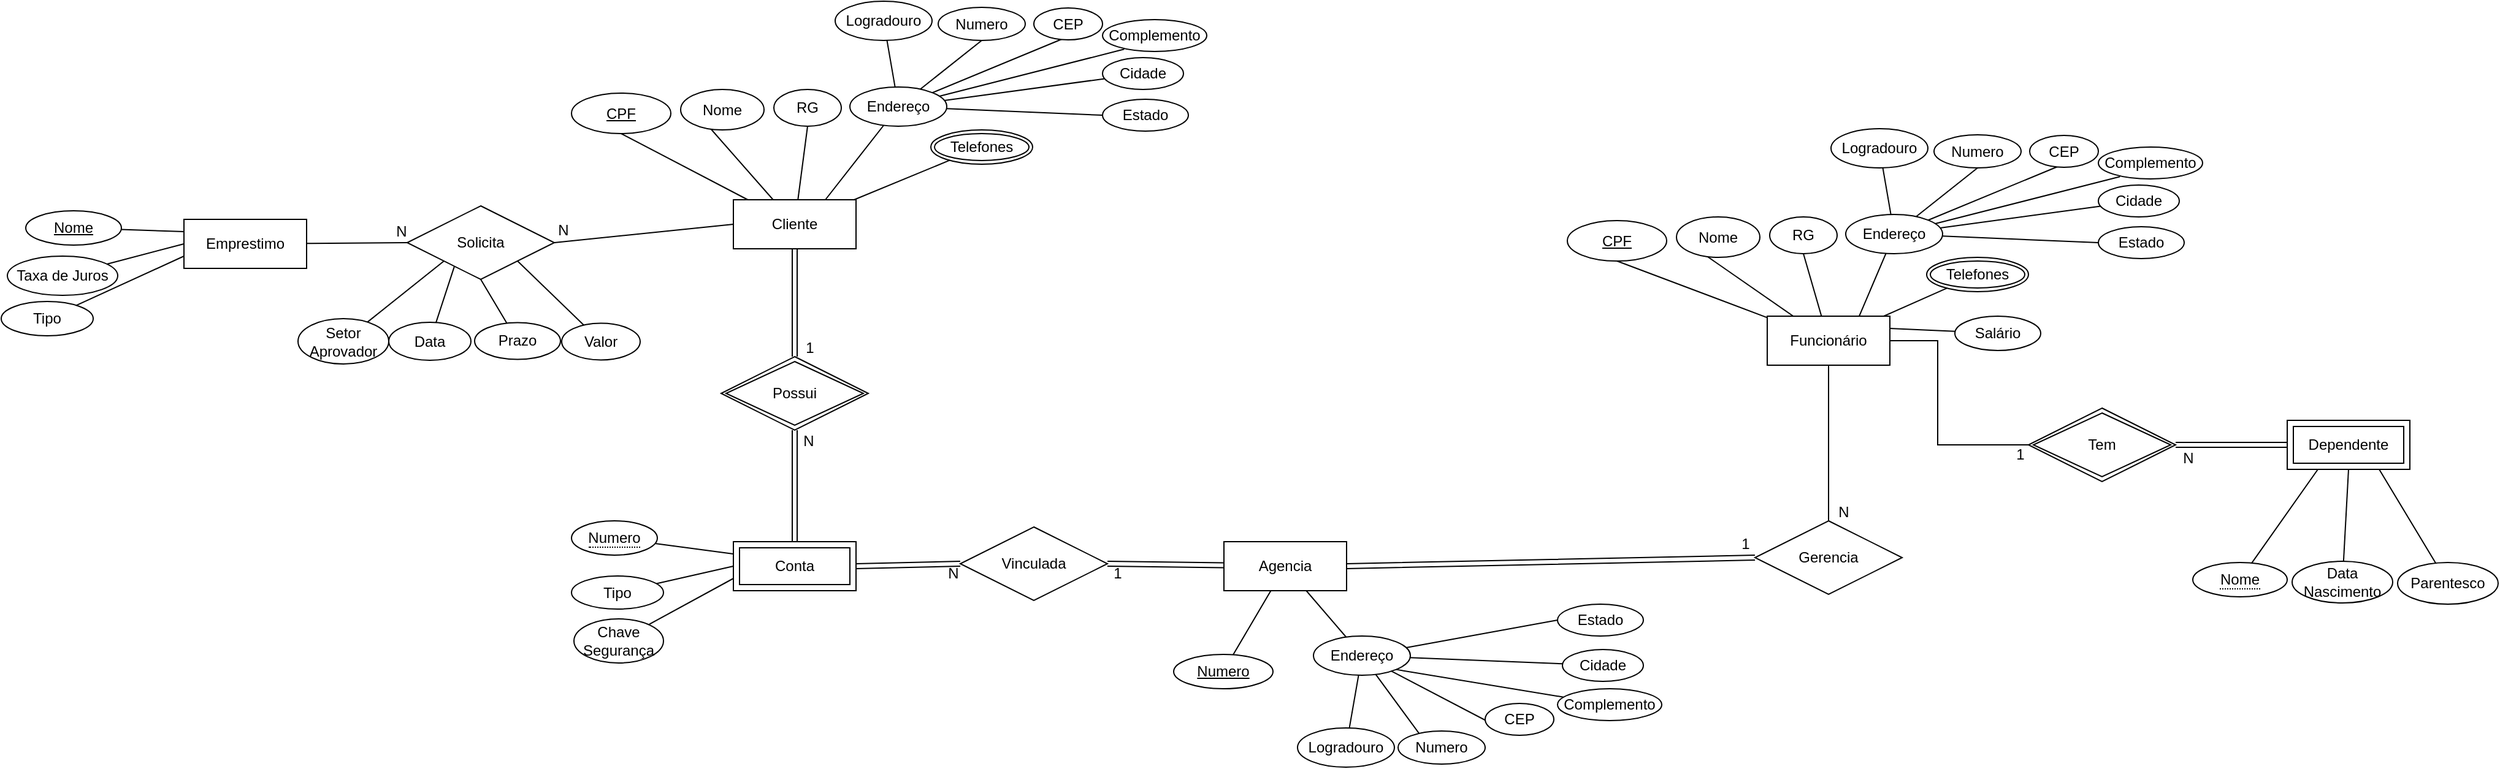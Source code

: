 <mxfile version="13.6.6" type="device"><diagram id="ZslPrtFX_66jHHg5Ma00" name="Page-1"><mxGraphModel dx="1692" dy="457" grid="0" gridSize="10" guides="1" tooltips="1" connect="1" arrows="1" fold="1" page="1" pageScale="1" pageWidth="827" pageHeight="1169" math="0" shadow="0"><root><mxCell id="0"/><mxCell id="1" parent="0"/><mxCell id="2FITKxRoyuetiLsGQsnY-49" style="edgeStyle=none;rounded=0;orthogonalLoop=1;jettySize=auto;html=1;entryX=0.5;entryY=1;entryDx=0;entryDy=0;endArrow=none;endFill=0;" parent="1" source="2FITKxRoyuetiLsGQsnY-1" target="2FITKxRoyuetiLsGQsnY-48" edge="1"><mxGeometry relative="1" as="geometry"/></mxCell><mxCell id="2FITKxRoyuetiLsGQsnY-51" style="edgeStyle=none;rounded=0;orthogonalLoop=1;jettySize=auto;html=1;entryX=0.353;entryY=0.955;entryDx=0;entryDy=0;entryPerimeter=0;endArrow=none;endFill=0;" parent="1" source="2FITKxRoyuetiLsGQsnY-1" target="2FITKxRoyuetiLsGQsnY-50" edge="1"><mxGeometry relative="1" as="geometry"/></mxCell><mxCell id="2FITKxRoyuetiLsGQsnY-53" style="edgeStyle=none;rounded=0;orthogonalLoop=1;jettySize=auto;html=1;entryX=0.5;entryY=1;entryDx=0;entryDy=0;endArrow=none;endFill=0;" parent="1" source="2FITKxRoyuetiLsGQsnY-1" target="2FITKxRoyuetiLsGQsnY-52" edge="1"><mxGeometry relative="1" as="geometry"/></mxCell><mxCell id="2FITKxRoyuetiLsGQsnY-86" style="edgeStyle=none;rounded=0;orthogonalLoop=1;jettySize=auto;html=1;entryX=0.5;entryY=0;entryDx=0;entryDy=0;endArrow=none;endFill=0;shape=link;" parent="1" source="2FITKxRoyuetiLsGQsnY-1" target="2FITKxRoyuetiLsGQsnY-167" edge="1"><mxGeometry relative="1" as="geometry"><mxPoint x="273" y="396" as="targetPoint"/></mxGeometry></mxCell><mxCell id="2FITKxRoyuetiLsGQsnY-1" value="Cliente" style="whiteSpace=wrap;html=1;align=center;" parent="1" vertex="1"><mxGeometry x="223" y="266" width="100" height="40" as="geometry"/></mxCell><mxCell id="2FITKxRoyuetiLsGQsnY-48" value="CPF" style="ellipse;whiteSpace=wrap;html=1;align=center;fontStyle=4;" parent="1" vertex="1"><mxGeometry x="91" y="179" width="81" height="33" as="geometry"/></mxCell><mxCell id="2FITKxRoyuetiLsGQsnY-50" value="Nome" style="ellipse;whiteSpace=wrap;html=1;align=center;" parent="1" vertex="1"><mxGeometry x="180" y="176" width="68" height="33" as="geometry"/></mxCell><mxCell id="2FITKxRoyuetiLsGQsnY-52" value="RG" style="ellipse;whiteSpace=wrap;html=1;align=center;" parent="1" vertex="1"><mxGeometry x="256" y="176" width="55" height="30" as="geometry"/></mxCell><mxCell id="2FITKxRoyuetiLsGQsnY-56" style="edgeStyle=none;rounded=0;orthogonalLoop=1;jettySize=auto;html=1;endArrow=none;endFill=0;" parent="1" source="2FITKxRoyuetiLsGQsnY-54" target="2FITKxRoyuetiLsGQsnY-55" edge="1"><mxGeometry relative="1" as="geometry"/></mxCell><mxCell id="2FITKxRoyuetiLsGQsnY-59" style="edgeStyle=none;rounded=0;orthogonalLoop=1;jettySize=auto;html=1;entryX=0.5;entryY=1;entryDx=0;entryDy=0;endArrow=none;endFill=0;" parent="1" source="2FITKxRoyuetiLsGQsnY-54" target="2FITKxRoyuetiLsGQsnY-58" edge="1"><mxGeometry relative="1" as="geometry"/></mxCell><mxCell id="2FITKxRoyuetiLsGQsnY-64" style="edgeStyle=none;rounded=0;orthogonalLoop=1;jettySize=auto;html=1;entryX=0.405;entryY=0.981;entryDx=0;entryDy=0;entryPerimeter=0;endArrow=none;endFill=0;" parent="1" source="2FITKxRoyuetiLsGQsnY-54" target="2FITKxRoyuetiLsGQsnY-60" edge="1"><mxGeometry relative="1" as="geometry"/></mxCell><mxCell id="2FITKxRoyuetiLsGQsnY-65" style="edgeStyle=none;rounded=0;orthogonalLoop=1;jettySize=auto;html=1;entryX=0.208;entryY=0.929;entryDx=0;entryDy=0;entryPerimeter=0;endArrow=none;endFill=0;" parent="1" source="2FITKxRoyuetiLsGQsnY-54" target="2FITKxRoyuetiLsGQsnY-61" edge="1"><mxGeometry relative="1" as="geometry"/></mxCell><mxCell id="2FITKxRoyuetiLsGQsnY-66" style="edgeStyle=none;rounded=0;orthogonalLoop=1;jettySize=auto;html=1;endArrow=none;endFill=0;" parent="1" source="2FITKxRoyuetiLsGQsnY-54" target="2FITKxRoyuetiLsGQsnY-62" edge="1"><mxGeometry relative="1" as="geometry"/></mxCell><mxCell id="2FITKxRoyuetiLsGQsnY-67" style="edgeStyle=none;rounded=0;orthogonalLoop=1;jettySize=auto;html=1;entryX=0;entryY=0.5;entryDx=0;entryDy=0;endArrow=none;endFill=0;" parent="1" source="2FITKxRoyuetiLsGQsnY-54" target="2FITKxRoyuetiLsGQsnY-63" edge="1"><mxGeometry relative="1" as="geometry"/></mxCell><mxCell id="2FITKxRoyuetiLsGQsnY-68" style="edgeStyle=none;rounded=0;orthogonalLoop=1;jettySize=auto;html=1;entryX=0.75;entryY=0;entryDx=0;entryDy=0;endArrow=none;endFill=0;" parent="1" source="2FITKxRoyuetiLsGQsnY-54" target="2FITKxRoyuetiLsGQsnY-1" edge="1"><mxGeometry relative="1" as="geometry"/></mxCell><mxCell id="2FITKxRoyuetiLsGQsnY-54" value="Endereço" style="ellipse;whiteSpace=wrap;html=1;align=center;" parent="1" vertex="1"><mxGeometry x="318" y="174" width="79" height="32" as="geometry"/></mxCell><mxCell id="2FITKxRoyuetiLsGQsnY-55" value="Logradouro" style="ellipse;whiteSpace=wrap;html=1;align=center;" parent="1" vertex="1"><mxGeometry x="306" y="104" width="79" height="32" as="geometry"/></mxCell><mxCell id="2FITKxRoyuetiLsGQsnY-58" value="Numero" style="ellipse;whiteSpace=wrap;html=1;align=center;" parent="1" vertex="1"><mxGeometry x="390" y="109" width="71" height="27" as="geometry"/></mxCell><mxCell id="2FITKxRoyuetiLsGQsnY-60" value="CEP" style="ellipse;whiteSpace=wrap;html=1;align=center;" parent="1" vertex="1"><mxGeometry x="468" y="109.5" width="56" height="26" as="geometry"/></mxCell><mxCell id="2FITKxRoyuetiLsGQsnY-61" value="Complemento" style="ellipse;whiteSpace=wrap;html=1;align=center;" parent="1" vertex="1"><mxGeometry x="524" y="119" width="85" height="26" as="geometry"/></mxCell><mxCell id="2FITKxRoyuetiLsGQsnY-62" value="Cidade" style="ellipse;whiteSpace=wrap;html=1;align=center;" parent="1" vertex="1"><mxGeometry x="524" y="150" width="66" height="26" as="geometry"/></mxCell><mxCell id="2FITKxRoyuetiLsGQsnY-63" value="Estado" style="ellipse;whiteSpace=wrap;html=1;align=center;" parent="1" vertex="1"><mxGeometry x="524" y="184" width="70" height="26" as="geometry"/></mxCell><mxCell id="2FITKxRoyuetiLsGQsnY-79" style="edgeStyle=none;rounded=0;orthogonalLoop=1;jettySize=auto;html=1;endArrow=none;endFill=0;" parent="1" source="2FITKxRoyuetiLsGQsnY-77" target="2FITKxRoyuetiLsGQsnY-1" edge="1"><mxGeometry relative="1" as="geometry"/></mxCell><mxCell id="2FITKxRoyuetiLsGQsnY-77" value="Telefones" style="ellipse;shape=doubleEllipse;margin=3;whiteSpace=wrap;html=1;align=center;" parent="1" vertex="1"><mxGeometry x="384" y="209" width="83" height="28" as="geometry"/></mxCell><mxCell id="2FITKxRoyuetiLsGQsnY-87" style="edgeStyle=none;rounded=0;orthogonalLoop=1;jettySize=auto;html=1;entryX=0.5;entryY=0;entryDx=0;entryDy=0;endArrow=none;endFill=0;exitX=0.5;exitY=1;exitDx=0;exitDy=0;shape=link;" parent="1" source="2FITKxRoyuetiLsGQsnY-167" target="2FITKxRoyuetiLsGQsnY-164" edge="1"><mxGeometry relative="1" as="geometry"><mxPoint x="273" y="456" as="sourcePoint"/><mxPoint x="273" y="538" as="targetPoint"/></mxGeometry></mxCell><mxCell id="2FITKxRoyuetiLsGQsnY-89" style="edgeStyle=none;rounded=0;orthogonalLoop=1;jettySize=auto;html=1;exitX=0.5;exitY=1;exitDx=0;exitDy=0;endArrow=none;endFill=0;" parent="1" edge="1"><mxGeometry relative="1" as="geometry"><mxPoint x="128.5" y="563" as="sourcePoint"/><mxPoint x="128.5" y="563" as="targetPoint"/></mxGeometry></mxCell><mxCell id="2FITKxRoyuetiLsGQsnY-96" style="edgeStyle=none;rounded=0;orthogonalLoop=1;jettySize=auto;html=1;entryX=0;entryY=0.5;entryDx=0;entryDy=0;endArrow=none;endFill=0;" parent="1" source="2FITKxRoyuetiLsGQsnY-95" target="2FITKxRoyuetiLsGQsnY-164" edge="1"><mxGeometry relative="1" as="geometry"><mxPoint x="223" y="558" as="targetPoint"/></mxGeometry></mxCell><mxCell id="2FITKxRoyuetiLsGQsnY-95" value="Tipo" style="ellipse;whiteSpace=wrap;html=1;align=center;" parent="1" vertex="1"><mxGeometry x="91" y="573" width="75" height="27" as="geometry"/></mxCell><mxCell id="2FITKxRoyuetiLsGQsnY-98" style="edgeStyle=none;rounded=0;orthogonalLoop=1;jettySize=auto;html=1;entryX=0;entryY=0.75;entryDx=0;entryDy=0;endArrow=none;endFill=0;" parent="1" source="2FITKxRoyuetiLsGQsnY-97" target="2FITKxRoyuetiLsGQsnY-164" edge="1"><mxGeometry relative="1" as="geometry"><mxPoint x="223" y="568" as="targetPoint"/></mxGeometry></mxCell><mxCell id="2FITKxRoyuetiLsGQsnY-97" value="Chave Segurança" style="ellipse;whiteSpace=wrap;html=1;align=center;" parent="1" vertex="1"><mxGeometry x="93" y="608" width="73" height="36" as="geometry"/></mxCell><mxCell id="2FITKxRoyuetiLsGQsnY-118" style="edgeStyle=none;rounded=0;orthogonalLoop=1;jettySize=auto;html=1;entryX=1;entryY=0.5;entryDx=0;entryDy=0;endArrow=none;endFill=0;shape=link;" parent="1" source="2FITKxRoyuetiLsGQsnY-99" target="2FITKxRoyuetiLsGQsnY-117" edge="1"><mxGeometry relative="1" as="geometry"/></mxCell><mxCell id="2FITKxRoyuetiLsGQsnY-148" style="edgeStyle=none;rounded=0;orthogonalLoop=1;jettySize=auto;html=1;entryX=0;entryY=0.5;entryDx=0;entryDy=0;endArrow=none;endFill=0;exitX=1;exitY=0.5;exitDx=0;exitDy=0;shape=link;" parent="1" source="2FITKxRoyuetiLsGQsnY-99" target="2FITKxRoyuetiLsGQsnY-145" edge="1"><mxGeometry relative="1" as="geometry"/></mxCell><mxCell id="2FITKxRoyuetiLsGQsnY-99" value="Agencia" style="whiteSpace=wrap;html=1;align=center;" parent="1" vertex="1"><mxGeometry x="623" y="545" width="100" height="40" as="geometry"/></mxCell><mxCell id="2FITKxRoyuetiLsGQsnY-101" style="edgeStyle=none;rounded=0;orthogonalLoop=1;jettySize=auto;html=1;endArrow=none;endFill=0;" parent="1" source="2FITKxRoyuetiLsGQsnY-100" target="2FITKxRoyuetiLsGQsnY-99" edge="1"><mxGeometry relative="1" as="geometry"/></mxCell><mxCell id="2FITKxRoyuetiLsGQsnY-100" value="Numero" style="ellipse;whiteSpace=wrap;html=1;align=center;fontStyle=4;" parent="1" vertex="1"><mxGeometry x="582" y="637" width="81" height="28" as="geometry"/></mxCell><mxCell id="2FITKxRoyuetiLsGQsnY-102" style="edgeStyle=none;rounded=0;orthogonalLoop=1;jettySize=auto;html=1;endArrow=none;endFill=0;" parent="1" source="2FITKxRoyuetiLsGQsnY-108" target="2FITKxRoyuetiLsGQsnY-109" edge="1"><mxGeometry relative="1" as="geometry"/></mxCell><mxCell id="2FITKxRoyuetiLsGQsnY-103" style="edgeStyle=none;rounded=0;orthogonalLoop=1;jettySize=auto;html=1;entryX=0.5;entryY=1;entryDx=0;entryDy=0;endArrow=none;endFill=0;" parent="1" source="2FITKxRoyuetiLsGQsnY-108" target="2FITKxRoyuetiLsGQsnY-110" edge="1"><mxGeometry relative="1" as="geometry"/></mxCell><mxCell id="2FITKxRoyuetiLsGQsnY-104" style="edgeStyle=none;rounded=0;orthogonalLoop=1;jettySize=auto;html=1;entryX=0.405;entryY=0.981;entryDx=0;entryDy=0;entryPerimeter=0;endArrow=none;endFill=0;" parent="1" source="2FITKxRoyuetiLsGQsnY-108" target="2FITKxRoyuetiLsGQsnY-111" edge="1"><mxGeometry relative="1" as="geometry"/></mxCell><mxCell id="2FITKxRoyuetiLsGQsnY-106" style="edgeStyle=none;rounded=0;orthogonalLoop=1;jettySize=auto;html=1;endArrow=none;endFill=0;" parent="1" source="2FITKxRoyuetiLsGQsnY-108" target="2FITKxRoyuetiLsGQsnY-113" edge="1"><mxGeometry relative="1" as="geometry"/></mxCell><mxCell id="2FITKxRoyuetiLsGQsnY-107" style="edgeStyle=none;rounded=0;orthogonalLoop=1;jettySize=auto;html=1;entryX=0;entryY=0.5;entryDx=0;entryDy=0;endArrow=none;endFill=0;" parent="1" source="2FITKxRoyuetiLsGQsnY-108" target="2FITKxRoyuetiLsGQsnY-114" edge="1"><mxGeometry relative="1" as="geometry"/></mxCell><mxCell id="2FITKxRoyuetiLsGQsnY-115" style="edgeStyle=none;rounded=0;orthogonalLoop=1;jettySize=auto;html=1;endArrow=none;endFill=0;" parent="1" source="2FITKxRoyuetiLsGQsnY-108" target="2FITKxRoyuetiLsGQsnY-99" edge="1"><mxGeometry relative="1" as="geometry"/></mxCell><mxCell id="2FITKxRoyuetiLsGQsnY-108" value="Endereço" style="ellipse;whiteSpace=wrap;html=1;align=center;" parent="1" vertex="1"><mxGeometry x="696" y="622" width="79" height="32" as="geometry"/></mxCell><mxCell id="2FITKxRoyuetiLsGQsnY-109" value="Logradouro" style="ellipse;whiteSpace=wrap;html=1;align=center;" parent="1" vertex="1"><mxGeometry x="683" y="697" width="79" height="32" as="geometry"/></mxCell><mxCell id="2FITKxRoyuetiLsGQsnY-110" value="Numero" style="ellipse;whiteSpace=wrap;html=1;align=center;" parent="1" vertex="1"><mxGeometry x="765" y="699.5" width="71" height="27" as="geometry"/></mxCell><mxCell id="2FITKxRoyuetiLsGQsnY-111" value="CEP" style="ellipse;whiteSpace=wrap;html=1;align=center;" parent="1" vertex="1"><mxGeometry x="836" y="677" width="56" height="26" as="geometry"/></mxCell><mxCell id="2FITKxRoyuetiLsGQsnY-116" style="edgeStyle=none;rounded=0;orthogonalLoop=1;jettySize=auto;html=1;entryX=1;entryY=1;entryDx=0;entryDy=0;endArrow=none;endFill=0;" parent="1" source="2FITKxRoyuetiLsGQsnY-112" target="2FITKxRoyuetiLsGQsnY-108" edge="1"><mxGeometry relative="1" as="geometry"/></mxCell><mxCell id="2FITKxRoyuetiLsGQsnY-112" value="Complemento" style="ellipse;whiteSpace=wrap;html=1;align=center;" parent="1" vertex="1"><mxGeometry x="895" y="665" width="85" height="26" as="geometry"/></mxCell><mxCell id="2FITKxRoyuetiLsGQsnY-113" value="Cidade" style="ellipse;whiteSpace=wrap;html=1;align=center;" parent="1" vertex="1"><mxGeometry x="899" y="633" width="66" height="26" as="geometry"/></mxCell><mxCell id="2FITKxRoyuetiLsGQsnY-114" value="Estado" style="ellipse;whiteSpace=wrap;html=1;align=center;" parent="1" vertex="1"><mxGeometry x="895" y="596" width="70" height="26" as="geometry"/></mxCell><mxCell id="2FITKxRoyuetiLsGQsnY-119" style="edgeStyle=none;rounded=0;orthogonalLoop=1;jettySize=auto;html=1;entryX=1;entryY=0.5;entryDx=0;entryDy=0;endArrow=none;endFill=0;exitX=0;exitY=0.5;exitDx=0;exitDy=0;shape=link;" parent="1" source="2FITKxRoyuetiLsGQsnY-117" target="2FITKxRoyuetiLsGQsnY-164" edge="1"><mxGeometry relative="1" as="geometry"><mxPoint x="323" y="558" as="targetPoint"/></mxGeometry></mxCell><mxCell id="2FITKxRoyuetiLsGQsnY-117" value="Vinculada" style="shape=rhombus;perimeter=rhombusPerimeter;whiteSpace=wrap;html=1;align=center;" parent="1" vertex="1"><mxGeometry x="408" y="533" width="120" height="60" as="geometry"/></mxCell><mxCell id="2FITKxRoyuetiLsGQsnY-120" style="edgeStyle=none;rounded=0;orthogonalLoop=1;jettySize=auto;html=1;entryX=0.5;entryY=1;entryDx=0;entryDy=0;endArrow=none;endFill=0;" parent="1" source="2FITKxRoyuetiLsGQsnY-123" target="2FITKxRoyuetiLsGQsnY-124" edge="1"><mxGeometry relative="1" as="geometry"/></mxCell><mxCell id="2FITKxRoyuetiLsGQsnY-121" style="edgeStyle=none;rounded=0;orthogonalLoop=1;jettySize=auto;html=1;entryX=0.353;entryY=0.955;entryDx=0;entryDy=0;entryPerimeter=0;endArrow=none;endFill=0;" parent="1" source="2FITKxRoyuetiLsGQsnY-123" target="2FITKxRoyuetiLsGQsnY-125" edge="1"><mxGeometry relative="1" as="geometry"/></mxCell><mxCell id="2FITKxRoyuetiLsGQsnY-122" style="edgeStyle=none;rounded=0;orthogonalLoop=1;jettySize=auto;html=1;entryX=0.5;entryY=1;entryDx=0;entryDy=0;endArrow=none;endFill=0;" parent="1" source="2FITKxRoyuetiLsGQsnY-123" target="2FITKxRoyuetiLsGQsnY-126" edge="1"><mxGeometry relative="1" as="geometry"/></mxCell><mxCell id="2FITKxRoyuetiLsGQsnY-159" style="edgeStyle=orthogonalEdgeStyle;rounded=0;orthogonalLoop=1;jettySize=auto;html=1;entryX=0;entryY=0.5;entryDx=0;entryDy=0;endArrow=none;endFill=0;" parent="1" source="2FITKxRoyuetiLsGQsnY-123" target="2FITKxRoyuetiLsGQsnY-158" edge="1"><mxGeometry relative="1" as="geometry"><Array as="points"><mxPoint x="1205" y="381"/><mxPoint x="1205" y="466"/></Array></mxGeometry></mxCell><mxCell id="2FITKxRoyuetiLsGQsnY-123" value="Funcionário" style="whiteSpace=wrap;html=1;align=center;" parent="1" vertex="1"><mxGeometry x="1066" y="361" width="100" height="40" as="geometry"/></mxCell><mxCell id="2FITKxRoyuetiLsGQsnY-124" value="CPF" style="ellipse;whiteSpace=wrap;html=1;align=center;fontStyle=4;" parent="1" vertex="1"><mxGeometry x="903" y="283" width="81" height="33" as="geometry"/></mxCell><mxCell id="2FITKxRoyuetiLsGQsnY-125" value="Nome" style="ellipse;whiteSpace=wrap;html=1;align=center;" parent="1" vertex="1"><mxGeometry x="992" y="280" width="68" height="33" as="geometry"/></mxCell><mxCell id="2FITKxRoyuetiLsGQsnY-126" value="RG" style="ellipse;whiteSpace=wrap;html=1;align=center;" parent="1" vertex="1"><mxGeometry x="1068" y="280" width="55" height="30" as="geometry"/></mxCell><mxCell id="2FITKxRoyuetiLsGQsnY-127" style="edgeStyle=none;rounded=0;orthogonalLoop=1;jettySize=auto;html=1;endArrow=none;endFill=0;" parent="1" source="2FITKxRoyuetiLsGQsnY-134" target="2FITKxRoyuetiLsGQsnY-135" edge="1"><mxGeometry relative="1" as="geometry"/></mxCell><mxCell id="2FITKxRoyuetiLsGQsnY-128" style="edgeStyle=none;rounded=0;orthogonalLoop=1;jettySize=auto;html=1;entryX=0.5;entryY=1;entryDx=0;entryDy=0;endArrow=none;endFill=0;" parent="1" source="2FITKxRoyuetiLsGQsnY-134" target="2FITKxRoyuetiLsGQsnY-136" edge="1"><mxGeometry relative="1" as="geometry"/></mxCell><mxCell id="2FITKxRoyuetiLsGQsnY-129" style="edgeStyle=none;rounded=0;orthogonalLoop=1;jettySize=auto;html=1;entryX=0.405;entryY=0.981;entryDx=0;entryDy=0;entryPerimeter=0;endArrow=none;endFill=0;" parent="1" source="2FITKxRoyuetiLsGQsnY-134" target="2FITKxRoyuetiLsGQsnY-137" edge="1"><mxGeometry relative="1" as="geometry"/></mxCell><mxCell id="2FITKxRoyuetiLsGQsnY-130" style="edgeStyle=none;rounded=0;orthogonalLoop=1;jettySize=auto;html=1;entryX=0.208;entryY=0.929;entryDx=0;entryDy=0;entryPerimeter=0;endArrow=none;endFill=0;" parent="1" source="2FITKxRoyuetiLsGQsnY-134" target="2FITKxRoyuetiLsGQsnY-138" edge="1"><mxGeometry relative="1" as="geometry"/></mxCell><mxCell id="2FITKxRoyuetiLsGQsnY-131" style="edgeStyle=none;rounded=0;orthogonalLoop=1;jettySize=auto;html=1;endArrow=none;endFill=0;" parent="1" source="2FITKxRoyuetiLsGQsnY-134" target="2FITKxRoyuetiLsGQsnY-139" edge="1"><mxGeometry relative="1" as="geometry"/></mxCell><mxCell id="2FITKxRoyuetiLsGQsnY-132" style="edgeStyle=none;rounded=0;orthogonalLoop=1;jettySize=auto;html=1;entryX=0;entryY=0.5;entryDx=0;entryDy=0;endArrow=none;endFill=0;" parent="1" source="2FITKxRoyuetiLsGQsnY-134" target="2FITKxRoyuetiLsGQsnY-140" edge="1"><mxGeometry relative="1" as="geometry"/></mxCell><mxCell id="2FITKxRoyuetiLsGQsnY-133" style="edgeStyle=none;rounded=0;orthogonalLoop=1;jettySize=auto;html=1;entryX=0.75;entryY=0;entryDx=0;entryDy=0;endArrow=none;endFill=0;" parent="1" source="2FITKxRoyuetiLsGQsnY-134" target="2FITKxRoyuetiLsGQsnY-123" edge="1"><mxGeometry relative="1" as="geometry"/></mxCell><mxCell id="2FITKxRoyuetiLsGQsnY-134" value="Endereço" style="ellipse;whiteSpace=wrap;html=1;align=center;" parent="1" vertex="1"><mxGeometry x="1130" y="278" width="79" height="32" as="geometry"/></mxCell><mxCell id="2FITKxRoyuetiLsGQsnY-135" value="Logradouro" style="ellipse;whiteSpace=wrap;html=1;align=center;" parent="1" vertex="1"><mxGeometry x="1118" y="208" width="79" height="32" as="geometry"/></mxCell><mxCell id="2FITKxRoyuetiLsGQsnY-136" value="Numero" style="ellipse;whiteSpace=wrap;html=1;align=center;" parent="1" vertex="1"><mxGeometry x="1202" y="213" width="71" height="27" as="geometry"/></mxCell><mxCell id="2FITKxRoyuetiLsGQsnY-137" value="CEP" style="ellipse;whiteSpace=wrap;html=1;align=center;" parent="1" vertex="1"><mxGeometry x="1280" y="213.5" width="56" height="26" as="geometry"/></mxCell><mxCell id="2FITKxRoyuetiLsGQsnY-138" value="Complemento" style="ellipse;whiteSpace=wrap;html=1;align=center;" parent="1" vertex="1"><mxGeometry x="1336" y="223" width="85" height="26" as="geometry"/></mxCell><mxCell id="2FITKxRoyuetiLsGQsnY-139" value="Cidade" style="ellipse;whiteSpace=wrap;html=1;align=center;" parent="1" vertex="1"><mxGeometry x="1336" y="254" width="66" height="26" as="geometry"/></mxCell><mxCell id="2FITKxRoyuetiLsGQsnY-140" value="Estado" style="ellipse;whiteSpace=wrap;html=1;align=center;" parent="1" vertex="1"><mxGeometry x="1336" y="288" width="70" height="26" as="geometry"/></mxCell><mxCell id="2FITKxRoyuetiLsGQsnY-141" style="edgeStyle=none;rounded=0;orthogonalLoop=1;jettySize=auto;html=1;endArrow=none;endFill=0;" parent="1" source="2FITKxRoyuetiLsGQsnY-142" target="2FITKxRoyuetiLsGQsnY-123" edge="1"><mxGeometry relative="1" as="geometry"/></mxCell><mxCell id="2FITKxRoyuetiLsGQsnY-142" value="Telefones" style="ellipse;shape=doubleEllipse;margin=3;whiteSpace=wrap;html=1;align=center;" parent="1" vertex="1"><mxGeometry x="1196" y="313" width="83" height="28" as="geometry"/></mxCell><mxCell id="2FITKxRoyuetiLsGQsnY-144" style="edgeStyle=none;rounded=0;orthogonalLoop=1;jettySize=auto;html=1;entryX=1;entryY=0.25;entryDx=0;entryDy=0;endArrow=none;endFill=0;" parent="1" source="2FITKxRoyuetiLsGQsnY-143" target="2FITKxRoyuetiLsGQsnY-123" edge="1"><mxGeometry relative="1" as="geometry"/></mxCell><mxCell id="2FITKxRoyuetiLsGQsnY-143" value="Salário" style="ellipse;whiteSpace=wrap;html=1;align=center;" parent="1" vertex="1"><mxGeometry x="1219" y="361" width="70" height="28" as="geometry"/></mxCell><mxCell id="2FITKxRoyuetiLsGQsnY-149" style="edgeStyle=none;rounded=0;orthogonalLoop=1;jettySize=auto;html=1;entryX=0.5;entryY=1;entryDx=0;entryDy=0;endArrow=none;endFill=0;" parent="1" source="2FITKxRoyuetiLsGQsnY-145" target="2FITKxRoyuetiLsGQsnY-123" edge="1"><mxGeometry relative="1" as="geometry"/></mxCell><mxCell id="2FITKxRoyuetiLsGQsnY-145" value="Gerencia" style="shape=rhombus;perimeter=rhombusPerimeter;whiteSpace=wrap;html=1;align=center;rotation=0;" parent="1" vertex="1"><mxGeometry x="1056" y="528" width="120" height="60" as="geometry"/></mxCell><mxCell id="2FITKxRoyuetiLsGQsnY-150" value="Dependente" style="shape=ext;margin=3;double=1;whiteSpace=wrap;html=1;align=center;" parent="1" vertex="1"><mxGeometry x="1490" y="446" width="100" height="40" as="geometry"/></mxCell><mxCell id="2FITKxRoyuetiLsGQsnY-152" style="edgeStyle=none;rounded=0;orthogonalLoop=1;jettySize=auto;html=1;entryX=0.25;entryY=1;entryDx=0;entryDy=0;endArrow=none;endFill=0;" parent="1" source="2FITKxRoyuetiLsGQsnY-151" target="2FITKxRoyuetiLsGQsnY-150" edge="1"><mxGeometry relative="1" as="geometry"/></mxCell><mxCell id="2FITKxRoyuetiLsGQsnY-151" value="&lt;span style=&quot;border-bottom: 1px dotted&quot;&gt;Nome&lt;/span&gt;" style="ellipse;whiteSpace=wrap;html=1;align=center;" parent="1" vertex="1"><mxGeometry x="1413" y="562" width="77" height="28" as="geometry"/></mxCell><mxCell id="2FITKxRoyuetiLsGQsnY-154" style="edgeStyle=none;rounded=0;orthogonalLoop=1;jettySize=auto;html=1;entryX=0.5;entryY=1;entryDx=0;entryDy=0;endArrow=none;endFill=0;" parent="1" source="2FITKxRoyuetiLsGQsnY-153" target="2FITKxRoyuetiLsGQsnY-150" edge="1"><mxGeometry relative="1" as="geometry"/></mxCell><mxCell id="2FITKxRoyuetiLsGQsnY-153" value="Data Nascimento" style="ellipse;whiteSpace=wrap;html=1;align=center;" parent="1" vertex="1"><mxGeometry x="1494" y="561" width="82" height="34" as="geometry"/></mxCell><mxCell id="2FITKxRoyuetiLsGQsnY-156" style="edgeStyle=none;rounded=0;orthogonalLoop=1;jettySize=auto;html=1;entryX=0.75;entryY=1;entryDx=0;entryDy=0;endArrow=none;endFill=0;" parent="1" source="2FITKxRoyuetiLsGQsnY-155" target="2FITKxRoyuetiLsGQsnY-150" edge="1"><mxGeometry relative="1" as="geometry"/></mxCell><mxCell id="2FITKxRoyuetiLsGQsnY-155" value="Parentesco" style="ellipse;whiteSpace=wrap;html=1;align=center;" parent="1" vertex="1"><mxGeometry x="1580" y="562" width="82" height="34" as="geometry"/></mxCell><mxCell id="2FITKxRoyuetiLsGQsnY-160" style="edgeStyle=none;rounded=0;orthogonalLoop=1;jettySize=auto;html=1;entryX=0;entryY=0.5;entryDx=0;entryDy=0;endArrow=none;endFill=0;exitX=1;exitY=0.5;exitDx=0;exitDy=0;shape=link;" parent="1" source="2FITKxRoyuetiLsGQsnY-158" target="2FITKxRoyuetiLsGQsnY-150" edge="1"><mxGeometry relative="1" as="geometry"/></mxCell><mxCell id="2FITKxRoyuetiLsGQsnY-158" value="Tem" style="shape=rhombus;double=1;perimeter=rhombusPerimeter;whiteSpace=wrap;html=1;align=center;" parent="1" vertex="1"><mxGeometry x="1279" y="436" width="120" height="60" as="geometry"/></mxCell><mxCell id="2FITKxRoyuetiLsGQsnY-174" style="edgeStyle=none;rounded=0;orthogonalLoop=1;jettySize=auto;html=1;entryX=0;entryY=0.5;entryDx=0;entryDy=0;endArrow=none;endFill=0;" parent="1" source="2FITKxRoyuetiLsGQsnY-163" target="2FITKxRoyuetiLsGQsnY-171" edge="1"><mxGeometry relative="1" as="geometry"/></mxCell><mxCell id="2FITKxRoyuetiLsGQsnY-163" value="Emprestimo" style="whiteSpace=wrap;html=1;align=center;" parent="1" vertex="1"><mxGeometry x="-225" y="282" width="100" height="40" as="geometry"/></mxCell><mxCell id="2FITKxRoyuetiLsGQsnY-164" value="Conta" style="shape=ext;margin=3;double=1;whiteSpace=wrap;html=1;align=center;" parent="1" vertex="1"><mxGeometry x="223" y="545" width="100" height="40" as="geometry"/></mxCell><mxCell id="2FITKxRoyuetiLsGQsnY-166" style="rounded=0;orthogonalLoop=1;jettySize=auto;html=1;entryX=0;entryY=0.25;entryDx=0;entryDy=0;endArrow=none;endFill=0;" parent="1" source="2FITKxRoyuetiLsGQsnY-165" target="2FITKxRoyuetiLsGQsnY-164" edge="1"><mxGeometry relative="1" as="geometry"/></mxCell><mxCell id="2FITKxRoyuetiLsGQsnY-165" value="&lt;span style=&quot;border-bottom: 1px dotted&quot;&gt;Numero&lt;/span&gt;" style="ellipse;whiteSpace=wrap;html=1;align=center;" parent="1" vertex="1"><mxGeometry x="91" y="528" width="70" height="28" as="geometry"/></mxCell><mxCell id="2FITKxRoyuetiLsGQsnY-167" value="Possui" style="shape=rhombus;double=1;perimeter=rhombusPerimeter;whiteSpace=wrap;html=1;align=center;" parent="1" vertex="1"><mxGeometry x="213" y="394" width="120" height="60" as="geometry"/></mxCell><mxCell id="2FITKxRoyuetiLsGQsnY-169" style="edgeStyle=none;rounded=0;orthogonalLoop=1;jettySize=auto;html=1;entryX=0;entryY=0.25;entryDx=0;entryDy=0;endArrow=none;endFill=0;" parent="1" source="2FITKxRoyuetiLsGQsnY-168" target="2FITKxRoyuetiLsGQsnY-163" edge="1"><mxGeometry relative="1" as="geometry"/></mxCell><mxCell id="2FITKxRoyuetiLsGQsnY-168" value="Nome" style="ellipse;whiteSpace=wrap;html=1;align=center;fontStyle=4;" parent="1" vertex="1"><mxGeometry x="-354" y="275" width="78" height="28" as="geometry"/></mxCell><mxCell id="2FITKxRoyuetiLsGQsnY-176" style="edgeStyle=none;rounded=0;orthogonalLoop=1;jettySize=auto;html=1;entryX=0;entryY=0.5;entryDx=0;entryDy=0;endArrow=none;endFill=0;exitX=1;exitY=0.5;exitDx=0;exitDy=0;" parent="1" source="2FITKxRoyuetiLsGQsnY-171" target="2FITKxRoyuetiLsGQsnY-1" edge="1"><mxGeometry relative="1" as="geometry"/></mxCell><mxCell id="2FITKxRoyuetiLsGQsnY-171" value="Solicita" style="shape=rhombus;perimeter=rhombusPerimeter;whiteSpace=wrap;html=1;align=center;" parent="1" vertex="1"><mxGeometry x="-43" y="271" width="120" height="60" as="geometry"/></mxCell><mxCell id="2FITKxRoyuetiLsGQsnY-173" style="edgeStyle=none;rounded=0;orthogonalLoop=1;jettySize=auto;html=1;entryX=0;entryY=0.5;entryDx=0;entryDy=0;endArrow=none;endFill=0;" parent="1" source="2FITKxRoyuetiLsGQsnY-172" target="2FITKxRoyuetiLsGQsnY-163" edge="1"><mxGeometry relative="1" as="geometry"/></mxCell><mxCell id="2FITKxRoyuetiLsGQsnY-172" value="Taxa de Juros" style="ellipse;whiteSpace=wrap;html=1;align=center;" parent="1" vertex="1"><mxGeometry x="-369" y="312" width="90" height="32" as="geometry"/></mxCell><mxCell id="2FITKxRoyuetiLsGQsnY-178" style="edgeStyle=none;rounded=0;orthogonalLoop=1;jettySize=auto;html=1;endArrow=none;endFill=0;entryX=0.321;entryY=0.822;entryDx=0;entryDy=0;entryPerimeter=0;" parent="1" source="2FITKxRoyuetiLsGQsnY-177" target="2FITKxRoyuetiLsGQsnY-171" edge="1"><mxGeometry relative="1" as="geometry"><mxPoint x="5" y="319" as="targetPoint"/></mxGeometry></mxCell><mxCell id="2FITKxRoyuetiLsGQsnY-177" value="Data" style="ellipse;whiteSpace=wrap;html=1;align=center;" parent="1" vertex="1"><mxGeometry x="-58" y="366" width="67" height="31" as="geometry"/></mxCell><mxCell id="2FITKxRoyuetiLsGQsnY-181" style="edgeStyle=none;rounded=0;orthogonalLoop=1;jettySize=auto;html=1;entryX=0.5;entryY=1;entryDx=0;entryDy=0;endArrow=none;endFill=0;" parent="1" source="2FITKxRoyuetiLsGQsnY-179" target="2FITKxRoyuetiLsGQsnY-171" edge="1"><mxGeometry relative="1" as="geometry"/></mxCell><mxCell id="2FITKxRoyuetiLsGQsnY-179" value="Prazo" style="ellipse;whiteSpace=wrap;html=1;align=center;" parent="1" vertex="1"><mxGeometry x="12" y="366.25" width="70" height="30" as="geometry"/></mxCell><mxCell id="2FITKxRoyuetiLsGQsnY-182" style="edgeStyle=none;rounded=0;orthogonalLoop=1;jettySize=auto;html=1;endArrow=none;endFill=0;entryX=1;entryY=1;entryDx=0;entryDy=0;" parent="1" source="2FITKxRoyuetiLsGQsnY-180" target="2FITKxRoyuetiLsGQsnY-171" edge="1"><mxGeometry relative="1" as="geometry"><mxPoint x="-162.4" y="322.771" as="targetPoint"/></mxGeometry></mxCell><mxCell id="2FITKxRoyuetiLsGQsnY-180" value="Valor" style="ellipse;whiteSpace=wrap;html=1;align=center;" parent="1" vertex="1"><mxGeometry x="83" y="366.75" width="64" height="30" as="geometry"/></mxCell><mxCell id="2FITKxRoyuetiLsGQsnY-184" style="edgeStyle=none;rounded=0;orthogonalLoop=1;jettySize=auto;html=1;entryX=0;entryY=0.75;entryDx=0;entryDy=0;endArrow=none;endFill=0;" parent="1" source="2FITKxRoyuetiLsGQsnY-183" target="2FITKxRoyuetiLsGQsnY-163" edge="1"><mxGeometry relative="1" as="geometry"/></mxCell><mxCell id="2FITKxRoyuetiLsGQsnY-183" value="Tipo" style="ellipse;whiteSpace=wrap;html=1;align=center;" parent="1" vertex="1"><mxGeometry x="-374" y="349" width="75" height="28" as="geometry"/></mxCell><mxCell id="2FITKxRoyuetiLsGQsnY-186" style="edgeStyle=none;rounded=0;orthogonalLoop=1;jettySize=auto;html=1;entryX=0;entryY=1;entryDx=0;entryDy=0;endArrow=none;endFill=0;" parent="1" source="2FITKxRoyuetiLsGQsnY-185" target="2FITKxRoyuetiLsGQsnY-171" edge="1"><mxGeometry relative="1" as="geometry"/></mxCell><mxCell id="2FITKxRoyuetiLsGQsnY-185" value="Setor Aprovador" style="ellipse;whiteSpace=wrap;html=1;align=center;" parent="1" vertex="1"><mxGeometry x="-132" y="363" width="74" height="37" as="geometry"/></mxCell><mxCell id="2FITKxRoyuetiLsGQsnY-189" value="N" style="text;html=1;align=center;verticalAlign=middle;resizable=0;points=[];autosize=1;" parent="1" vertex="1"><mxGeometry x="274" y="454" width="19" height="18" as="geometry"/></mxCell><mxCell id="2FITKxRoyuetiLsGQsnY-190" value="1" style="text;html=1;align=center;verticalAlign=middle;resizable=0;points=[];autosize=1;" parent="1" vertex="1"><mxGeometry x="277" y="378.25" width="16" height="18" as="geometry"/></mxCell><mxCell id="2FITKxRoyuetiLsGQsnY-191" value="N" style="text;html=1;align=center;verticalAlign=middle;resizable=0;points=[];autosize=1;" parent="1" vertex="1"><mxGeometry x="-58" y="283" width="19" height="18" as="geometry"/></mxCell><mxCell id="2FITKxRoyuetiLsGQsnY-193" value="N" style="text;html=1;align=center;verticalAlign=middle;resizable=0;points=[];autosize=1;" parent="1" vertex="1"><mxGeometry x="74" y="282" width="19" height="18" as="geometry"/></mxCell><mxCell id="z-YUaU6zdCCoPke5MD6C-1" value="1" style="text;html=1;align=center;verticalAlign=middle;resizable=0;points=[];autosize=1;" vertex="1" parent="1"><mxGeometry x="528" y="562" width="16" height="18" as="geometry"/></mxCell><mxCell id="z-YUaU6zdCCoPke5MD6C-2" value="N" style="text;html=1;align=center;verticalAlign=middle;resizable=0;points=[];autosize=1;" vertex="1" parent="1"><mxGeometry x="392" y="562" width="19" height="18" as="geometry"/></mxCell><mxCell id="z-YUaU6zdCCoPke5MD6C-3" value="N" style="text;html=1;align=center;verticalAlign=middle;resizable=0;points=[];autosize=1;" vertex="1" parent="1"><mxGeometry x="1399" y="468" width="19" height="18" as="geometry"/></mxCell><mxCell id="z-YUaU6zdCCoPke5MD6C-4" value="1" style="text;html=1;align=center;verticalAlign=middle;resizable=0;points=[];autosize=1;" vertex="1" parent="1"><mxGeometry x="1264" y="465" width="16" height="18" as="geometry"/></mxCell><mxCell id="z-YUaU6zdCCoPke5MD6C-5" value="N" style="text;html=1;align=center;verticalAlign=middle;resizable=0;points=[];autosize=1;" vertex="1" parent="1"><mxGeometry x="1118" y="512" width="19" height="18" as="geometry"/></mxCell><mxCell id="z-YUaU6zdCCoPke5MD6C-6" value="1" style="text;html=1;align=center;verticalAlign=middle;resizable=0;points=[];autosize=1;" vertex="1" parent="1"><mxGeometry x="1040" y="538" width="16" height="18" as="geometry"/></mxCell></root></mxGraphModel></diagram></mxfile>